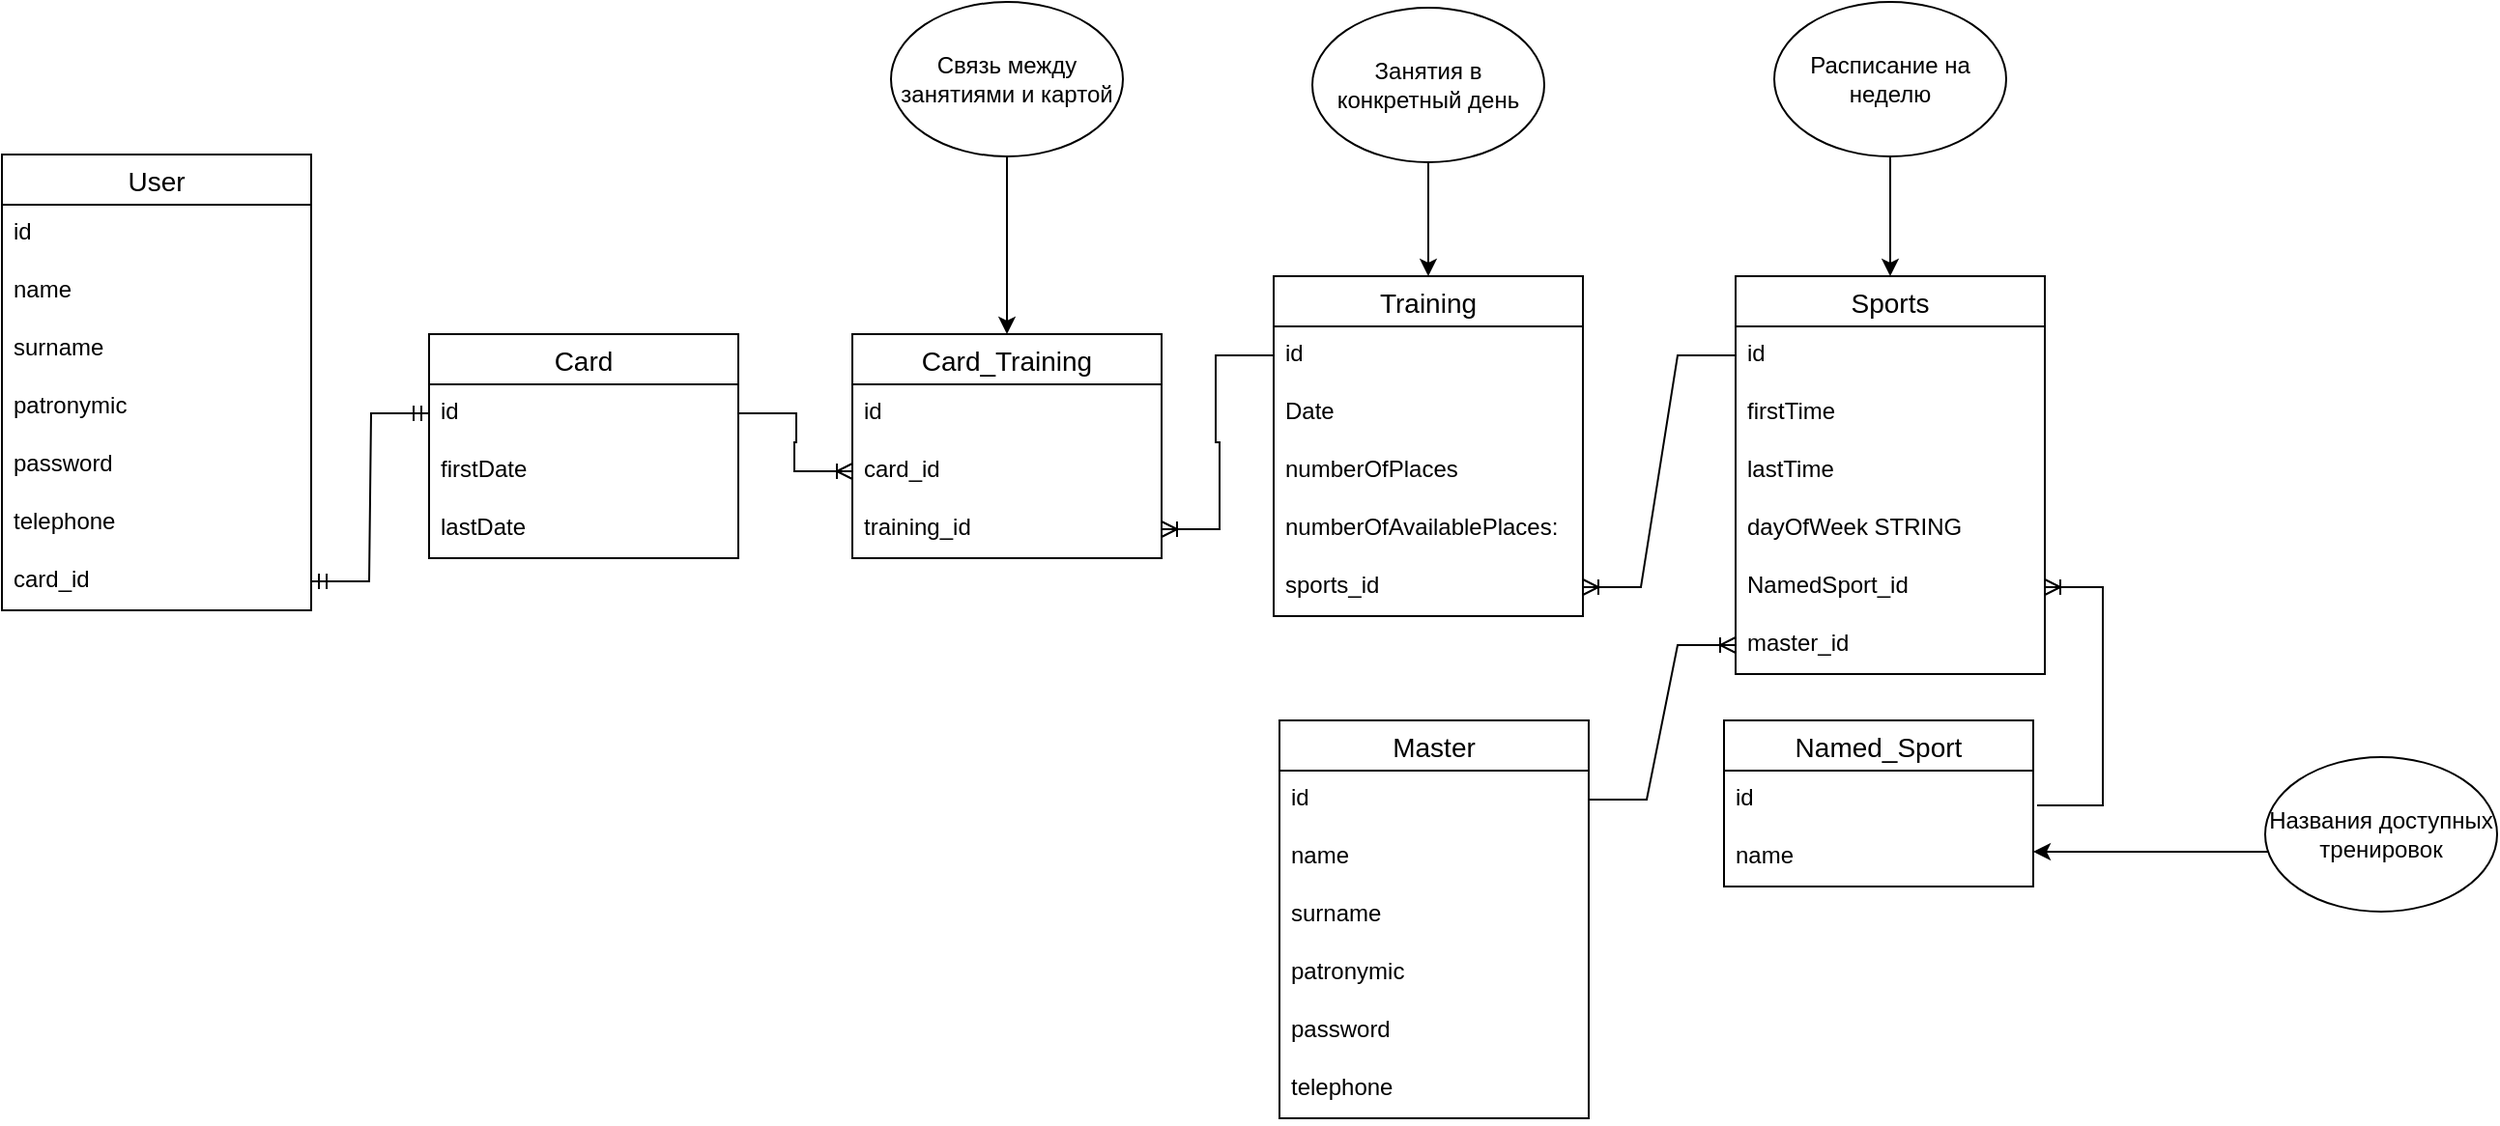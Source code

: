 <mxfile version="21.1.5" type="device">
  <diagram name="Page-1" id="p6FUn0XyNEY5ug1Clk3l">
    <mxGraphModel dx="2554" dy="1476" grid="0" gridSize="10" guides="1" tooltips="1" connect="1" arrows="1" fold="1" page="0" pageScale="1" pageWidth="827" pageHeight="1169" math="0" shadow="0">
      <root>
        <mxCell id="0" />
        <mxCell id="1" parent="0" />
        <mxCell id="GgEjBJELyidMCdCoWKuj-1" value="User" style="swimlane;fontStyle=0;childLayout=stackLayout;horizontal=1;startSize=26;horizontalStack=0;resizeParent=1;resizeParentMax=0;resizeLast=0;collapsible=1;marginBottom=0;align=center;fontSize=14;" parent="1" vertex="1">
          <mxGeometry x="-931" y="-422" width="160" height="236" as="geometry" />
        </mxCell>
        <mxCell id="GgEjBJELyidMCdCoWKuj-2" value="id" style="text;strokeColor=none;fillColor=none;spacingLeft=4;spacingRight=4;overflow=hidden;rotatable=0;points=[[0,0.5],[1,0.5]];portConstraint=eastwest;fontSize=12;whiteSpace=wrap;html=1;" parent="GgEjBJELyidMCdCoWKuj-1" vertex="1">
          <mxGeometry y="26" width="160" height="30" as="geometry" />
        </mxCell>
        <mxCell id="GgEjBJELyidMCdCoWKuj-3" value="name" style="text;strokeColor=none;fillColor=none;spacingLeft=4;spacingRight=4;overflow=hidden;rotatable=0;points=[[0,0.5],[1,0.5]];portConstraint=eastwest;fontSize=12;whiteSpace=wrap;html=1;" parent="GgEjBJELyidMCdCoWKuj-1" vertex="1">
          <mxGeometry y="56" width="160" height="30" as="geometry" />
        </mxCell>
        <mxCell id="GgEjBJELyidMCdCoWKuj-4" value="surname" style="text;strokeColor=none;fillColor=none;spacingLeft=4;spacingRight=4;overflow=hidden;rotatable=0;points=[[0,0.5],[1,0.5]];portConstraint=eastwest;fontSize=12;whiteSpace=wrap;html=1;" parent="GgEjBJELyidMCdCoWKuj-1" vertex="1">
          <mxGeometry y="86" width="160" height="30" as="geometry" />
        </mxCell>
        <mxCell id="GgEjBJELyidMCdCoWKuj-18" value="patronymic" style="text;strokeColor=none;fillColor=none;spacingLeft=4;spacingRight=4;overflow=hidden;rotatable=0;points=[[0,0.5],[1,0.5]];portConstraint=eastwest;fontSize=12;whiteSpace=wrap;html=1;" parent="GgEjBJELyidMCdCoWKuj-1" vertex="1">
          <mxGeometry y="116" width="160" height="30" as="geometry" />
        </mxCell>
        <mxCell id="GgEjBJELyidMCdCoWKuj-19" value="password" style="text;strokeColor=none;fillColor=none;spacingLeft=4;spacingRight=4;overflow=hidden;rotatable=0;points=[[0,0.5],[1,0.5]];portConstraint=eastwest;fontSize=12;whiteSpace=wrap;html=1;" parent="GgEjBJELyidMCdCoWKuj-1" vertex="1">
          <mxGeometry y="146" width="160" height="30" as="geometry" />
        </mxCell>
        <mxCell id="GgEjBJELyidMCdCoWKuj-20" value="telephone" style="text;strokeColor=none;fillColor=none;spacingLeft=4;spacingRight=4;overflow=hidden;rotatable=0;points=[[0,0.5],[1,0.5]];portConstraint=eastwest;fontSize=12;whiteSpace=wrap;html=1;" parent="GgEjBJELyidMCdCoWKuj-1" vertex="1">
          <mxGeometry y="176" width="160" height="30" as="geometry" />
        </mxCell>
        <mxCell id="GgEjBJELyidMCdCoWKuj-21" value="card_id" style="text;strokeColor=none;fillColor=none;spacingLeft=4;spacingRight=4;overflow=hidden;rotatable=0;points=[[0,0.5],[1,0.5]];portConstraint=eastwest;fontSize=12;whiteSpace=wrap;html=1;" parent="GgEjBJELyidMCdCoWKuj-1" vertex="1">
          <mxGeometry y="206" width="160" height="30" as="geometry" />
        </mxCell>
        <mxCell id="GgEjBJELyidMCdCoWKuj-5" value="Sports" style="swimlane;fontStyle=0;childLayout=stackLayout;horizontal=1;startSize=26;horizontalStack=0;resizeParent=1;resizeParentMax=0;resizeLast=0;collapsible=1;marginBottom=0;align=center;fontSize=14;" parent="1" vertex="1">
          <mxGeometry x="-34" y="-359" width="160" height="206" as="geometry" />
        </mxCell>
        <mxCell id="GgEjBJELyidMCdCoWKuj-6" value="id" style="text;strokeColor=none;fillColor=none;spacingLeft=4;spacingRight=4;overflow=hidden;rotatable=0;points=[[0,0.5],[1,0.5]];portConstraint=eastwest;fontSize=12;whiteSpace=wrap;html=1;" parent="GgEjBJELyidMCdCoWKuj-5" vertex="1">
          <mxGeometry y="26" width="160" height="30" as="geometry" />
        </mxCell>
        <mxCell id="GgEjBJELyidMCdCoWKuj-8" value="firstTime" style="text;strokeColor=none;fillColor=none;spacingLeft=4;spacingRight=4;overflow=hidden;rotatable=0;points=[[0,0.5],[1,0.5]];portConstraint=eastwest;fontSize=12;whiteSpace=wrap;html=1;" parent="GgEjBJELyidMCdCoWKuj-5" vertex="1">
          <mxGeometry y="56" width="160" height="30" as="geometry" />
        </mxCell>
        <mxCell id="GgEjBJELyidMCdCoWKuj-26" value="lastTime" style="text;strokeColor=none;fillColor=none;spacingLeft=4;spacingRight=4;overflow=hidden;rotatable=0;points=[[0,0.5],[1,0.5]];portConstraint=eastwest;fontSize=12;whiteSpace=wrap;html=1;" parent="GgEjBJELyidMCdCoWKuj-5" vertex="1">
          <mxGeometry y="86" width="160" height="30" as="geometry" />
        </mxCell>
        <mxCell id="GgEjBJELyidMCdCoWKuj-69" value="dayOfWeek STRING" style="text;strokeColor=none;fillColor=none;spacingLeft=4;spacingRight=4;overflow=hidden;rotatable=0;points=[[0,0.5],[1,0.5]];portConstraint=eastwest;fontSize=12;whiteSpace=wrap;html=1;" parent="GgEjBJELyidMCdCoWKuj-5" vertex="1">
          <mxGeometry y="116" width="160" height="30" as="geometry" />
        </mxCell>
        <mxCell id="GgEjBJELyidMCdCoWKuj-29" value="NamedSport_id" style="text;strokeColor=none;fillColor=none;spacingLeft=4;spacingRight=4;overflow=hidden;rotatable=0;points=[[0,0.5],[1,0.5]];portConstraint=eastwest;fontSize=12;whiteSpace=wrap;html=1;" parent="GgEjBJELyidMCdCoWKuj-5" vertex="1">
          <mxGeometry y="146" width="160" height="30" as="geometry" />
        </mxCell>
        <mxCell id="GgEjBJELyidMCdCoWKuj-30" value="master_id" style="text;strokeColor=none;fillColor=none;spacingLeft=4;spacingRight=4;overflow=hidden;rotatable=0;points=[[0,0.5],[1,0.5]];portConstraint=eastwest;fontSize=12;whiteSpace=wrap;html=1;" parent="GgEjBJELyidMCdCoWKuj-5" vertex="1">
          <mxGeometry y="176" width="160" height="30" as="geometry" />
        </mxCell>
        <mxCell id="GgEjBJELyidMCdCoWKuj-9" value="Card" style="swimlane;fontStyle=0;childLayout=stackLayout;horizontal=1;startSize=26;horizontalStack=0;resizeParent=1;resizeParentMax=0;resizeLast=0;collapsible=1;marginBottom=0;align=center;fontSize=14;" parent="1" vertex="1">
          <mxGeometry x="-710" y="-329" width="160" height="116" as="geometry" />
        </mxCell>
        <mxCell id="GgEjBJELyidMCdCoWKuj-10" value="id" style="text;strokeColor=none;fillColor=none;spacingLeft=4;spacingRight=4;overflow=hidden;rotatable=0;points=[[0,0.5],[1,0.5]];portConstraint=eastwest;fontSize=12;whiteSpace=wrap;html=1;" parent="GgEjBJELyidMCdCoWKuj-9" vertex="1">
          <mxGeometry y="26" width="160" height="30" as="geometry" />
        </mxCell>
        <mxCell id="GgEjBJELyidMCdCoWKuj-11" value="firstDate" style="text;strokeColor=none;fillColor=none;spacingLeft=4;spacingRight=4;overflow=hidden;rotatable=0;points=[[0,0.5],[1,0.5]];portConstraint=eastwest;fontSize=12;whiteSpace=wrap;html=1;" parent="GgEjBJELyidMCdCoWKuj-9" vertex="1">
          <mxGeometry y="56" width="160" height="30" as="geometry" />
        </mxCell>
        <mxCell id="GgEjBJELyidMCdCoWKuj-12" value="lastDate" style="text;strokeColor=none;fillColor=none;spacingLeft=4;spacingRight=4;overflow=hidden;rotatable=0;points=[[0,0.5],[1,0.5]];portConstraint=eastwest;fontSize=12;whiteSpace=wrap;html=1;" parent="GgEjBJELyidMCdCoWKuj-9" vertex="1">
          <mxGeometry y="86" width="160" height="30" as="geometry" />
        </mxCell>
        <mxCell id="GgEjBJELyidMCdCoWKuj-13" value="Named_Sport" style="swimlane;fontStyle=0;childLayout=stackLayout;horizontal=1;startSize=26;horizontalStack=0;resizeParent=1;resizeParentMax=0;resizeLast=0;collapsible=1;marginBottom=0;align=center;fontSize=14;" parent="1" vertex="1">
          <mxGeometry x="-40" y="-129" width="160" height="86" as="geometry" />
        </mxCell>
        <mxCell id="GgEjBJELyidMCdCoWKuj-14" value="id" style="text;strokeColor=none;fillColor=none;spacingLeft=4;spacingRight=4;overflow=hidden;rotatable=0;points=[[0,0.5],[1,0.5]];portConstraint=eastwest;fontSize=12;whiteSpace=wrap;html=1;" parent="GgEjBJELyidMCdCoWKuj-13" vertex="1">
          <mxGeometry y="26" width="160" height="30" as="geometry" />
        </mxCell>
        <mxCell id="GgEjBJELyidMCdCoWKuj-15" value="name" style="text;strokeColor=none;fillColor=none;spacingLeft=4;spacingRight=4;overflow=hidden;rotatable=0;points=[[0,0.5],[1,0.5]];portConstraint=eastwest;fontSize=12;whiteSpace=wrap;html=1;" parent="GgEjBJELyidMCdCoWKuj-13" vertex="1">
          <mxGeometry y="56" width="160" height="30" as="geometry" />
        </mxCell>
        <mxCell id="GgEjBJELyidMCdCoWKuj-22" value="" style="edgeStyle=entityRelationEdgeStyle;fontSize=12;html=1;endArrow=ERmandOne;startArrow=ERmandOne;rounded=0;entryX=1;entryY=0.5;entryDx=0;entryDy=0;exitX=0;exitY=0.5;exitDx=0;exitDy=0;" parent="1" source="GgEjBJELyidMCdCoWKuj-10" target="GgEjBJELyidMCdCoWKuj-21" edge="1">
          <mxGeometry width="100" height="100" relative="1" as="geometry">
            <mxPoint x="-1007" y="-358" as="sourcePoint" />
            <mxPoint x="-702" y="-254" as="targetPoint" />
          </mxGeometry>
        </mxCell>
        <mxCell id="GgEjBJELyidMCdCoWKuj-32" value="Training" style="swimlane;fontStyle=0;childLayout=stackLayout;horizontal=1;startSize=26;horizontalStack=0;resizeParent=1;resizeParentMax=0;resizeLast=0;collapsible=1;marginBottom=0;align=center;fontSize=14;" parent="1" vertex="1">
          <mxGeometry x="-273" y="-359" width="160" height="176" as="geometry" />
        </mxCell>
        <mxCell id="GgEjBJELyidMCdCoWKuj-33" value="id" style="text;strokeColor=none;fillColor=none;spacingLeft=4;spacingRight=4;overflow=hidden;rotatable=0;points=[[0,0.5],[1,0.5]];portConstraint=eastwest;fontSize=12;whiteSpace=wrap;html=1;" parent="GgEjBJELyidMCdCoWKuj-32" vertex="1">
          <mxGeometry y="26" width="160" height="30" as="geometry" />
        </mxCell>
        <mxCell id="GgEjBJELyidMCdCoWKuj-34" value="Date" style="text;strokeColor=none;fillColor=none;spacingLeft=4;spacingRight=4;overflow=hidden;rotatable=0;points=[[0,0.5],[1,0.5]];portConstraint=eastwest;fontSize=12;whiteSpace=wrap;html=1;" parent="GgEjBJELyidMCdCoWKuj-32" vertex="1">
          <mxGeometry y="56" width="160" height="30" as="geometry" />
        </mxCell>
        <mxCell id="GgEjBJELyidMCdCoWKuj-31" value="numberOfPlaces" style="text;strokeColor=none;fillColor=none;spacingLeft=4;spacingRight=4;overflow=hidden;rotatable=0;points=[[0,0.5],[1,0.5]];portConstraint=eastwest;fontSize=12;whiteSpace=wrap;html=1;" parent="GgEjBJELyidMCdCoWKuj-32" vertex="1">
          <mxGeometry y="86" width="160" height="30" as="geometry" />
        </mxCell>
        <mxCell id="GgEjBJELyidMCdCoWKuj-36" value="numberOfAvailablePlaces:" style="text;strokeColor=none;fillColor=none;spacingLeft=4;spacingRight=4;overflow=hidden;rotatable=0;points=[[0,0.5],[1,0.5]];portConstraint=eastwest;fontSize=12;whiteSpace=wrap;html=1;" parent="GgEjBJELyidMCdCoWKuj-32" vertex="1">
          <mxGeometry y="116" width="160" height="30" as="geometry" />
        </mxCell>
        <mxCell id="GgEjBJELyidMCdCoWKuj-52" value="sports_id" style="text;strokeColor=none;fillColor=none;spacingLeft=4;spacingRight=4;overflow=hidden;rotatable=0;points=[[0,0.5],[1,0.5]];portConstraint=eastwest;fontSize=12;whiteSpace=wrap;html=1;" parent="GgEjBJELyidMCdCoWKuj-32" vertex="1">
          <mxGeometry y="146" width="160" height="30" as="geometry" />
        </mxCell>
        <mxCell id="GgEjBJELyidMCdCoWKuj-44" style="edgeStyle=orthogonalEdgeStyle;rounded=0;orthogonalLoop=1;jettySize=auto;html=1;" parent="1" source="GgEjBJELyidMCdCoWKuj-37" target="GgEjBJELyidMCdCoWKuj-32" edge="1">
          <mxGeometry relative="1" as="geometry" />
        </mxCell>
        <mxCell id="GgEjBJELyidMCdCoWKuj-37" value="Занятия в конкретный день" style="ellipse;whiteSpace=wrap;html=1;" parent="1" vertex="1">
          <mxGeometry x="-253" y="-498" width="120" height="80" as="geometry" />
        </mxCell>
        <mxCell id="GgEjBJELyidMCdCoWKuj-46" style="edgeStyle=orthogonalEdgeStyle;rounded=0;orthogonalLoop=1;jettySize=auto;html=1;" parent="1" source="GgEjBJELyidMCdCoWKuj-39" target="GgEjBJELyidMCdCoWKuj-13" edge="1">
          <mxGeometry relative="1" as="geometry">
            <Array as="points">
              <mxPoint x="183" y="-61" />
              <mxPoint x="183" y="-61" />
            </Array>
          </mxGeometry>
        </mxCell>
        <mxCell id="GgEjBJELyidMCdCoWKuj-47" style="edgeStyle=orthogonalEdgeStyle;rounded=0;orthogonalLoop=1;jettySize=auto;html=1;exitX=0.5;exitY=1;exitDx=0;exitDy=0;" parent="1" source="GgEjBJELyidMCdCoWKuj-38" target="GgEjBJELyidMCdCoWKuj-5" edge="1">
          <mxGeometry relative="1" as="geometry" />
        </mxCell>
        <mxCell id="GgEjBJELyidMCdCoWKuj-38" value="Расписание на неделю" style="ellipse;whiteSpace=wrap;html=1;" parent="1" vertex="1">
          <mxGeometry x="-14" y="-501" width="120" height="80" as="geometry" />
        </mxCell>
        <mxCell id="GgEjBJELyidMCdCoWKuj-39" value="Названия доступных&lt;br&gt;тренировок" style="ellipse;whiteSpace=wrap;html=1;" parent="1" vertex="1">
          <mxGeometry x="240" y="-110" width="120" height="80" as="geometry" />
        </mxCell>
        <mxCell id="GgEjBJELyidMCdCoWKuj-53" value="" style="edgeStyle=entityRelationEdgeStyle;fontSize=12;html=1;endArrow=ERoneToMany;rounded=0;exitX=0;exitY=0.5;exitDx=0;exitDy=0;" parent="1" source="GgEjBJELyidMCdCoWKuj-6" target="GgEjBJELyidMCdCoWKuj-52" edge="1">
          <mxGeometry width="100" height="100" relative="1" as="geometry">
            <mxPoint x="-117" y="-37" as="sourcePoint" />
            <mxPoint x="-17" y="-137" as="targetPoint" />
          </mxGeometry>
        </mxCell>
        <mxCell id="GgEjBJELyidMCdCoWKuj-55" value="" style="edgeStyle=entityRelationEdgeStyle;fontSize=12;html=1;endArrow=ERoneToMany;rounded=0;" parent="1" target="GgEjBJELyidMCdCoWKuj-29" edge="1">
          <mxGeometry width="100" height="100" relative="1" as="geometry">
            <mxPoint x="122" y="-85" as="sourcePoint" />
            <mxPoint x="-58" y="-369" as="targetPoint" />
          </mxGeometry>
        </mxCell>
        <mxCell id="GgEjBJELyidMCdCoWKuj-60" value="Master" style="swimlane;fontStyle=0;childLayout=stackLayout;horizontal=1;startSize=26;horizontalStack=0;resizeParent=1;resizeParentMax=0;resizeLast=0;collapsible=1;marginBottom=0;align=center;fontSize=14;" parent="1" vertex="1">
          <mxGeometry x="-270" y="-129" width="160" height="206" as="geometry" />
        </mxCell>
        <mxCell id="GgEjBJELyidMCdCoWKuj-61" value="id" style="text;strokeColor=none;fillColor=none;spacingLeft=4;spacingRight=4;overflow=hidden;rotatable=0;points=[[0,0.5],[1,0.5]];portConstraint=eastwest;fontSize=12;whiteSpace=wrap;html=1;" parent="GgEjBJELyidMCdCoWKuj-60" vertex="1">
          <mxGeometry y="26" width="160" height="30" as="geometry" />
        </mxCell>
        <mxCell id="GgEjBJELyidMCdCoWKuj-62" value="name" style="text;strokeColor=none;fillColor=none;spacingLeft=4;spacingRight=4;overflow=hidden;rotatable=0;points=[[0,0.5],[1,0.5]];portConstraint=eastwest;fontSize=12;whiteSpace=wrap;html=1;" parent="GgEjBJELyidMCdCoWKuj-60" vertex="1">
          <mxGeometry y="56" width="160" height="30" as="geometry" />
        </mxCell>
        <mxCell id="GgEjBJELyidMCdCoWKuj-63" value="surname" style="text;strokeColor=none;fillColor=none;spacingLeft=4;spacingRight=4;overflow=hidden;rotatable=0;points=[[0,0.5],[1,0.5]];portConstraint=eastwest;fontSize=12;whiteSpace=wrap;html=1;" parent="GgEjBJELyidMCdCoWKuj-60" vertex="1">
          <mxGeometry y="86" width="160" height="30" as="geometry" />
        </mxCell>
        <mxCell id="GgEjBJELyidMCdCoWKuj-64" value="patronymic" style="text;strokeColor=none;fillColor=none;spacingLeft=4;spacingRight=4;overflow=hidden;rotatable=0;points=[[0,0.5],[1,0.5]];portConstraint=eastwest;fontSize=12;whiteSpace=wrap;html=1;" parent="GgEjBJELyidMCdCoWKuj-60" vertex="1">
          <mxGeometry y="116" width="160" height="30" as="geometry" />
        </mxCell>
        <mxCell id="GgEjBJELyidMCdCoWKuj-65" value="password" style="text;strokeColor=none;fillColor=none;spacingLeft=4;spacingRight=4;overflow=hidden;rotatable=0;points=[[0,0.5],[1,0.5]];portConstraint=eastwest;fontSize=12;whiteSpace=wrap;html=1;" parent="GgEjBJELyidMCdCoWKuj-60" vertex="1">
          <mxGeometry y="146" width="160" height="30" as="geometry" />
        </mxCell>
        <mxCell id="GgEjBJELyidMCdCoWKuj-66" value="telephone" style="text;strokeColor=none;fillColor=none;spacingLeft=4;spacingRight=4;overflow=hidden;rotatable=0;points=[[0,0.5],[1,0.5]];portConstraint=eastwest;fontSize=12;whiteSpace=wrap;html=1;" parent="GgEjBJELyidMCdCoWKuj-60" vertex="1">
          <mxGeometry y="176" width="160" height="30" as="geometry" />
        </mxCell>
        <mxCell id="GgEjBJELyidMCdCoWKuj-68" value="" style="edgeStyle=entityRelationEdgeStyle;fontSize=12;html=1;endArrow=ERoneToMany;rounded=0;entryX=0;entryY=0.5;entryDx=0;entryDy=0;" parent="1" source="GgEjBJELyidMCdCoWKuj-61" target="GgEjBJELyidMCdCoWKuj-30" edge="1">
          <mxGeometry width="100" height="100" relative="1" as="geometry">
            <mxPoint x="-120" y="-176" as="sourcePoint" />
            <mxPoint x="-20" y="-276" as="targetPoint" />
          </mxGeometry>
        </mxCell>
        <mxCell id="GgEjBJELyidMCdCoWKuj-70" value="Card_Training" style="swimlane;fontStyle=0;childLayout=stackLayout;horizontal=1;startSize=26;horizontalStack=0;resizeParent=1;resizeParentMax=0;resizeLast=0;collapsible=1;marginBottom=0;align=center;fontSize=14;" parent="1" vertex="1">
          <mxGeometry x="-491" y="-329" width="160" height="116" as="geometry" />
        </mxCell>
        <mxCell id="GgEjBJELyidMCdCoWKuj-71" value="id" style="text;strokeColor=none;fillColor=none;spacingLeft=4;spacingRight=4;overflow=hidden;rotatable=0;points=[[0,0.5],[1,0.5]];portConstraint=eastwest;fontSize=12;whiteSpace=wrap;html=1;" parent="GgEjBJELyidMCdCoWKuj-70" vertex="1">
          <mxGeometry y="26" width="160" height="30" as="geometry" />
        </mxCell>
        <mxCell id="GgEjBJELyidMCdCoWKuj-72" value="card_id" style="text;strokeColor=none;fillColor=none;spacingLeft=4;spacingRight=4;overflow=hidden;rotatable=0;points=[[0,0.5],[1,0.5]];portConstraint=eastwest;fontSize=12;whiteSpace=wrap;html=1;" parent="GgEjBJELyidMCdCoWKuj-70" vertex="1">
          <mxGeometry y="56" width="160" height="30" as="geometry" />
        </mxCell>
        <mxCell id="GgEjBJELyidMCdCoWKuj-73" value="training_id" style="text;strokeColor=none;fillColor=none;spacingLeft=4;spacingRight=4;overflow=hidden;rotatable=0;points=[[0,0.5],[1,0.5]];portConstraint=eastwest;fontSize=12;whiteSpace=wrap;html=1;" parent="GgEjBJELyidMCdCoWKuj-70" vertex="1">
          <mxGeometry y="86" width="160" height="30" as="geometry" />
        </mxCell>
        <mxCell id="GgEjBJELyidMCdCoWKuj-74" value="" style="edgeStyle=entityRelationEdgeStyle;fontSize=12;html=1;endArrow=ERoneToMany;rounded=0;entryX=0;entryY=0.5;entryDx=0;entryDy=0;" parent="1" source="GgEjBJELyidMCdCoWKuj-10" target="GgEjBJELyidMCdCoWKuj-72" edge="1">
          <mxGeometry width="100" height="100" relative="1" as="geometry">
            <mxPoint x="-437" y="-169" as="sourcePoint" />
            <mxPoint x="-337" y="-269" as="targetPoint" />
          </mxGeometry>
        </mxCell>
        <mxCell id="GgEjBJELyidMCdCoWKuj-76" style="edgeStyle=orthogonalEdgeStyle;rounded=0;orthogonalLoop=1;jettySize=auto;html=1;entryX=0.5;entryY=0;entryDx=0;entryDy=0;" parent="1" source="GgEjBJELyidMCdCoWKuj-77" target="GgEjBJELyidMCdCoWKuj-70" edge="1">
          <mxGeometry relative="1" as="geometry">
            <mxPoint x="-414" y="-362" as="targetPoint" />
          </mxGeometry>
        </mxCell>
        <mxCell id="GgEjBJELyidMCdCoWKuj-77" value="Связь между занятиями и картой" style="ellipse;whiteSpace=wrap;html=1;" parent="1" vertex="1">
          <mxGeometry x="-471" y="-501" width="120" height="80" as="geometry" />
        </mxCell>
        <mxCell id="GgEjBJELyidMCdCoWKuj-78" value="" style="edgeStyle=entityRelationEdgeStyle;fontSize=12;html=1;endArrow=ERoneToMany;rounded=0;exitX=0;exitY=0.5;exitDx=0;exitDy=0;" parent="1" source="GgEjBJELyidMCdCoWKuj-33" target="GgEjBJELyidMCdCoWKuj-73" edge="1">
          <mxGeometry width="100" height="100" relative="1" as="geometry">
            <mxPoint x="-375" y="-176" as="sourcePoint" />
            <mxPoint x="-275" y="-276" as="targetPoint" />
          </mxGeometry>
        </mxCell>
      </root>
    </mxGraphModel>
  </diagram>
</mxfile>
